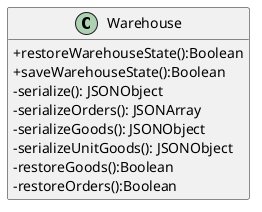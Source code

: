 @startuml
'https://plantuml.com/class-diagram
hide empty members
skinparam classAttributeIconSize 0


Class Warehouse {
    +restoreWarehouseState():Boolean
    +saveWarehouseState():Boolean
    -serialize(): JSONObject
    -serializeOrders(): JSONArray
    -serializeGoods(): JSONObject
    -serializeUnitGoods(): JSONObject
    -restoreGoods():Boolean
    -restoreOrders():Boolean
}
@enduml